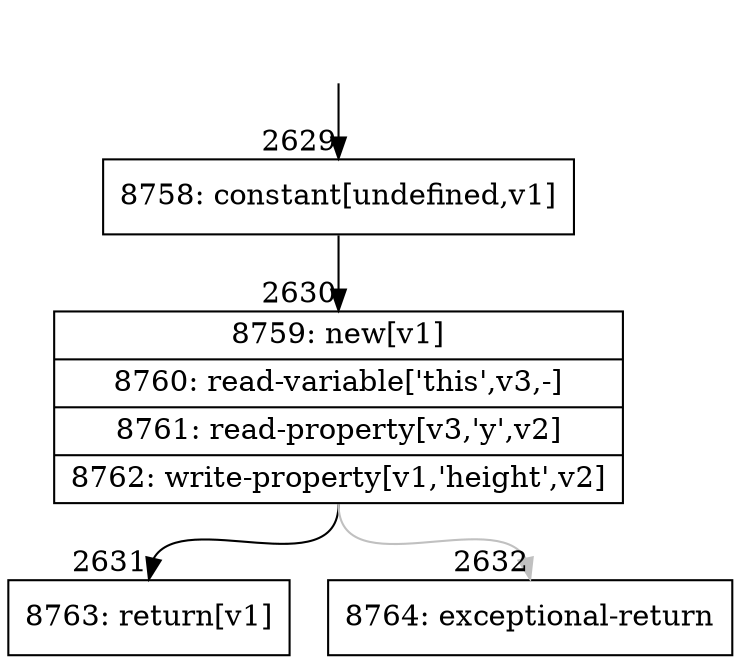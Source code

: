 digraph {
rankdir="TD"
BB_entry243[shape=none,label=""];
BB_entry243 -> BB2629 [tailport=s, headport=n, headlabel="    2629"]
BB2629 [shape=record label="{8758: constant[undefined,v1]}" ] 
BB2629 -> BB2630 [tailport=s, headport=n, headlabel="      2630"]
BB2630 [shape=record label="{8759: new[v1]|8760: read-variable['this',v3,-]|8761: read-property[v3,'y',v2]|8762: write-property[v1,'height',v2]}" ] 
BB2630 -> BB2631 [tailport=s, headport=n, headlabel="      2631"]
BB2630 -> BB2632 [tailport=s, headport=n, color=gray, headlabel="      2632"]
BB2631 [shape=record label="{8763: return[v1]}" ] 
BB2632 [shape=record label="{8764: exceptional-return}" ] 
//#$~ 3624
}
